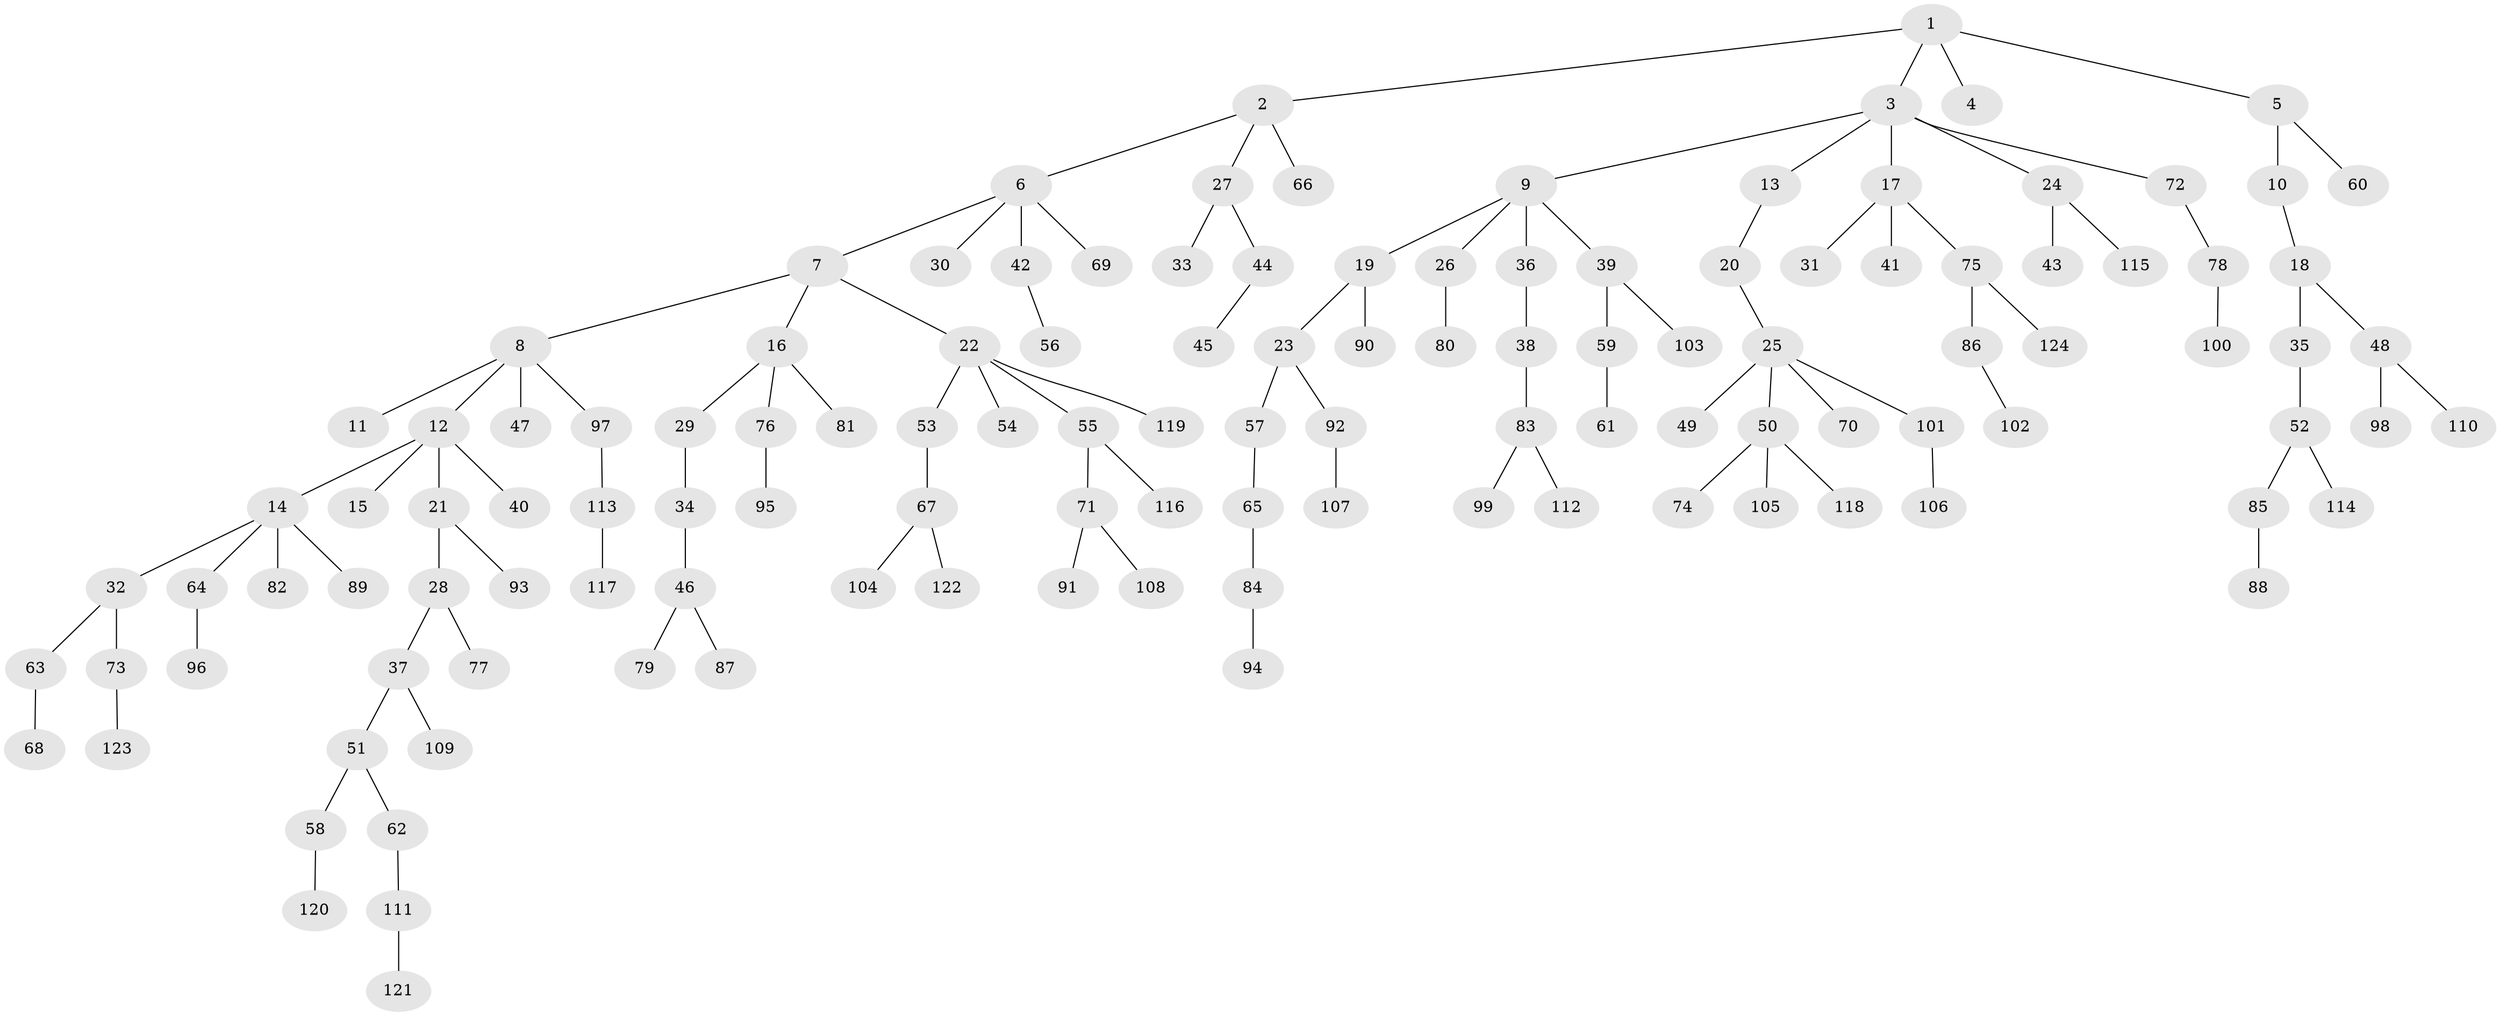 // Generated by graph-tools (version 1.1) at 2025/53/03/09/25 04:53:36]
// undirected, 124 vertices, 123 edges
graph export_dot {
graph [start="1"]
  node [color=gray90,style=filled];
  1;
  2;
  3;
  4;
  5;
  6;
  7;
  8;
  9;
  10;
  11;
  12;
  13;
  14;
  15;
  16;
  17;
  18;
  19;
  20;
  21;
  22;
  23;
  24;
  25;
  26;
  27;
  28;
  29;
  30;
  31;
  32;
  33;
  34;
  35;
  36;
  37;
  38;
  39;
  40;
  41;
  42;
  43;
  44;
  45;
  46;
  47;
  48;
  49;
  50;
  51;
  52;
  53;
  54;
  55;
  56;
  57;
  58;
  59;
  60;
  61;
  62;
  63;
  64;
  65;
  66;
  67;
  68;
  69;
  70;
  71;
  72;
  73;
  74;
  75;
  76;
  77;
  78;
  79;
  80;
  81;
  82;
  83;
  84;
  85;
  86;
  87;
  88;
  89;
  90;
  91;
  92;
  93;
  94;
  95;
  96;
  97;
  98;
  99;
  100;
  101;
  102;
  103;
  104;
  105;
  106;
  107;
  108;
  109;
  110;
  111;
  112;
  113;
  114;
  115;
  116;
  117;
  118;
  119;
  120;
  121;
  122;
  123;
  124;
  1 -- 2;
  1 -- 3;
  1 -- 4;
  1 -- 5;
  2 -- 6;
  2 -- 27;
  2 -- 66;
  3 -- 9;
  3 -- 13;
  3 -- 17;
  3 -- 24;
  3 -- 72;
  5 -- 10;
  5 -- 60;
  6 -- 7;
  6 -- 30;
  6 -- 42;
  6 -- 69;
  7 -- 8;
  7 -- 16;
  7 -- 22;
  8 -- 11;
  8 -- 12;
  8 -- 47;
  8 -- 97;
  9 -- 19;
  9 -- 26;
  9 -- 36;
  9 -- 39;
  10 -- 18;
  12 -- 14;
  12 -- 15;
  12 -- 21;
  12 -- 40;
  13 -- 20;
  14 -- 32;
  14 -- 64;
  14 -- 82;
  14 -- 89;
  16 -- 29;
  16 -- 76;
  16 -- 81;
  17 -- 31;
  17 -- 41;
  17 -- 75;
  18 -- 35;
  18 -- 48;
  19 -- 23;
  19 -- 90;
  20 -- 25;
  21 -- 28;
  21 -- 93;
  22 -- 53;
  22 -- 54;
  22 -- 55;
  22 -- 119;
  23 -- 57;
  23 -- 92;
  24 -- 43;
  24 -- 115;
  25 -- 49;
  25 -- 50;
  25 -- 70;
  25 -- 101;
  26 -- 80;
  27 -- 33;
  27 -- 44;
  28 -- 37;
  28 -- 77;
  29 -- 34;
  32 -- 63;
  32 -- 73;
  34 -- 46;
  35 -- 52;
  36 -- 38;
  37 -- 51;
  37 -- 109;
  38 -- 83;
  39 -- 59;
  39 -- 103;
  42 -- 56;
  44 -- 45;
  46 -- 79;
  46 -- 87;
  48 -- 98;
  48 -- 110;
  50 -- 74;
  50 -- 105;
  50 -- 118;
  51 -- 58;
  51 -- 62;
  52 -- 85;
  52 -- 114;
  53 -- 67;
  55 -- 71;
  55 -- 116;
  57 -- 65;
  58 -- 120;
  59 -- 61;
  62 -- 111;
  63 -- 68;
  64 -- 96;
  65 -- 84;
  67 -- 104;
  67 -- 122;
  71 -- 91;
  71 -- 108;
  72 -- 78;
  73 -- 123;
  75 -- 86;
  75 -- 124;
  76 -- 95;
  78 -- 100;
  83 -- 99;
  83 -- 112;
  84 -- 94;
  85 -- 88;
  86 -- 102;
  92 -- 107;
  97 -- 113;
  101 -- 106;
  111 -- 121;
  113 -- 117;
}
